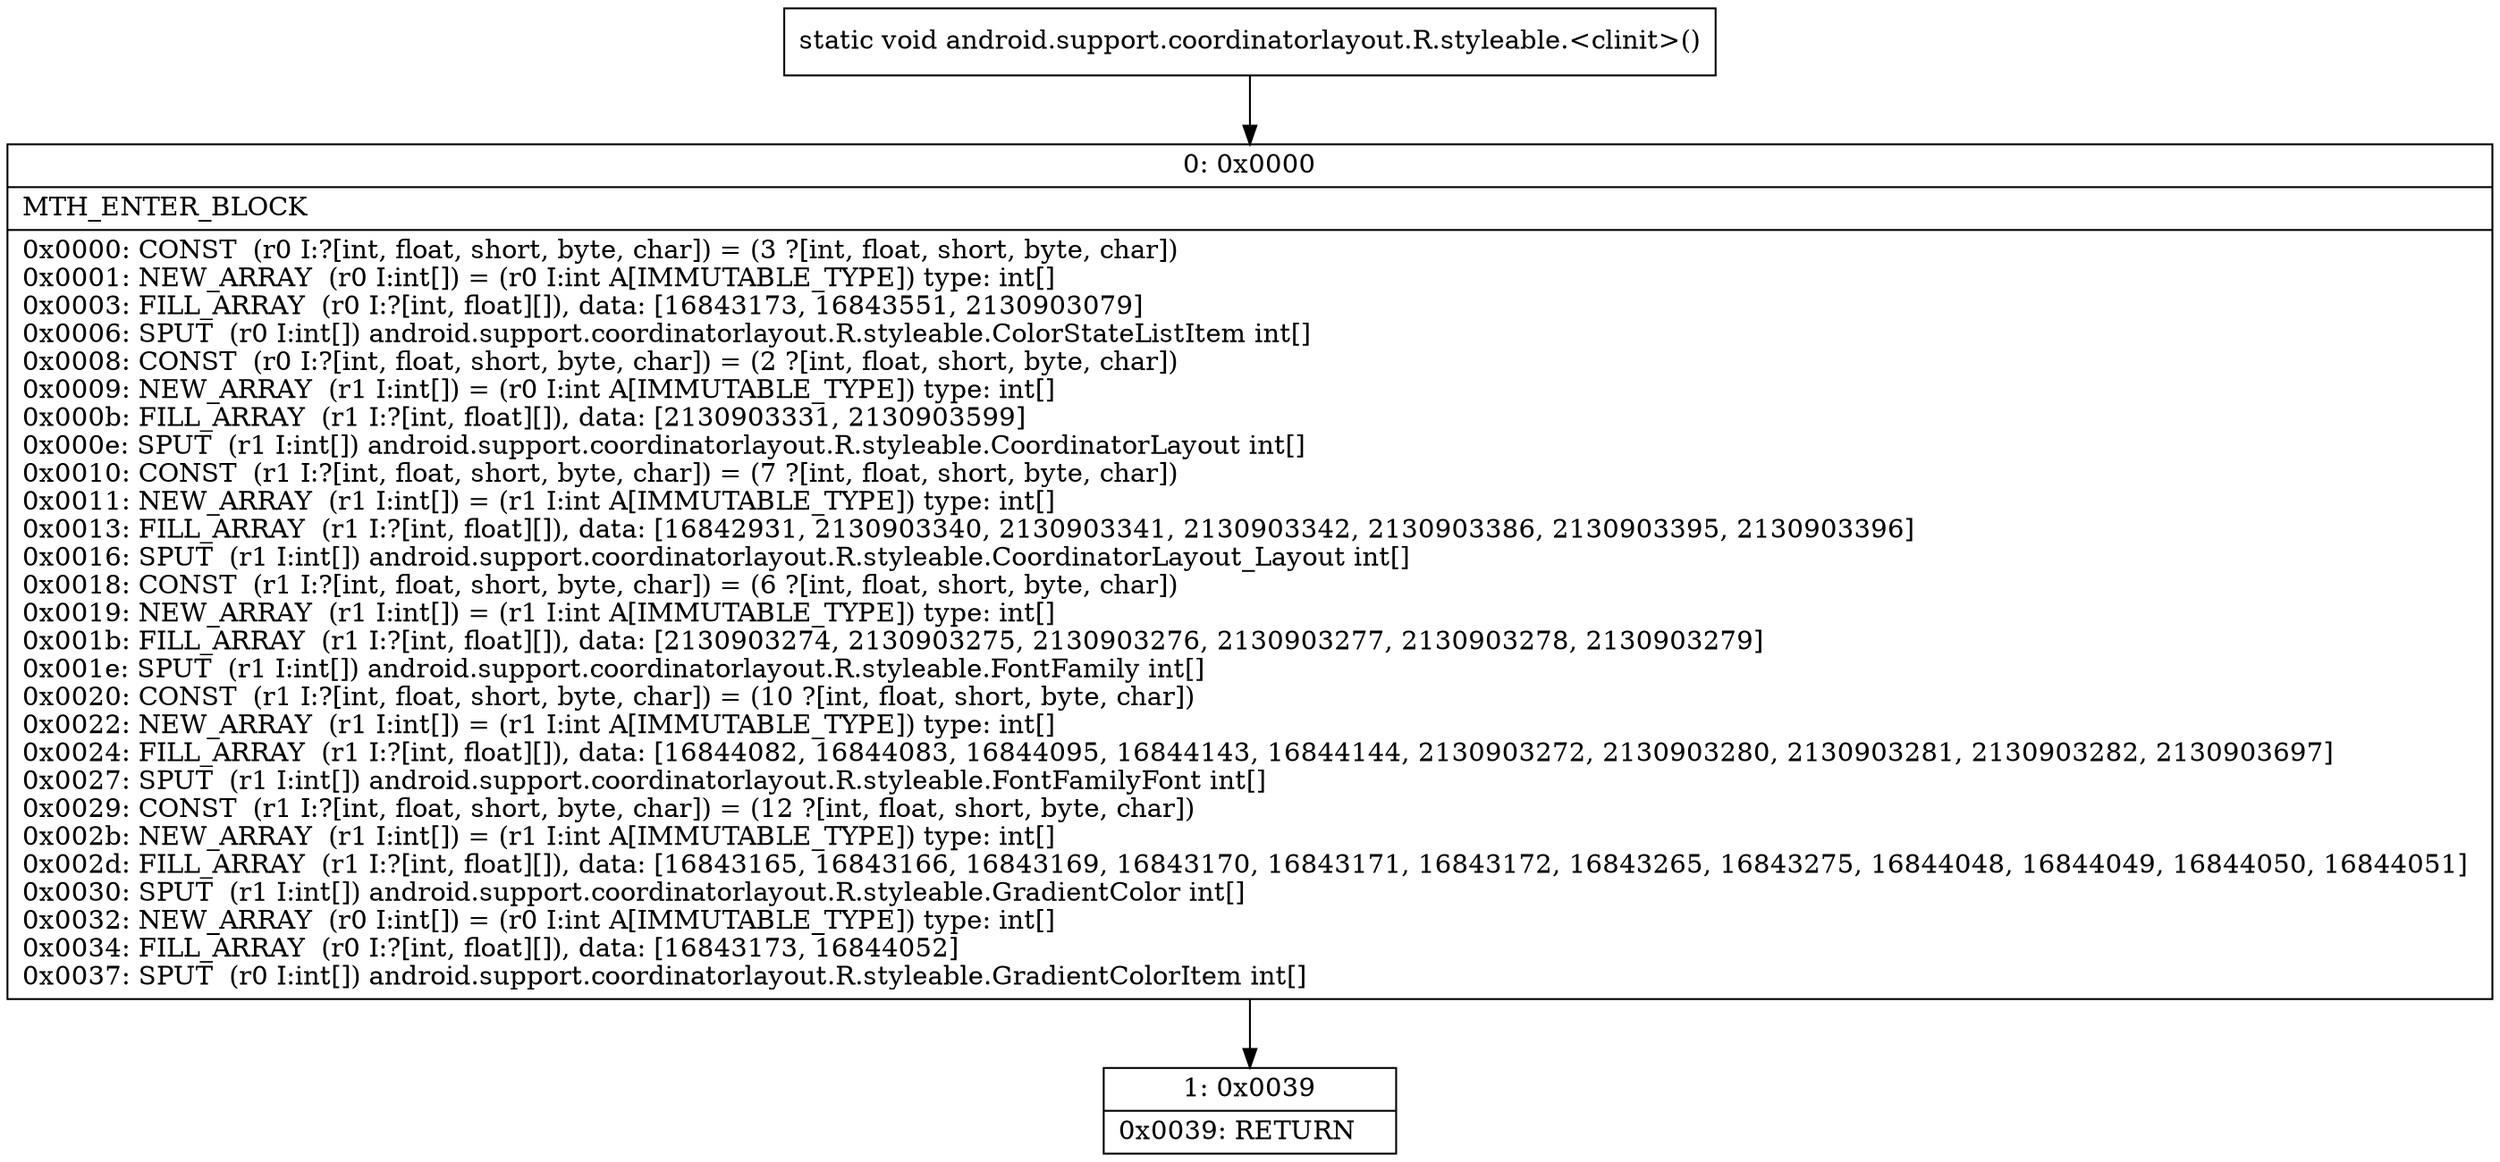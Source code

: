 digraph "CFG forandroid.support.coordinatorlayout.R.styleable.\<clinit\>()V" {
Node_0 [shape=record,label="{0\:\ 0x0000|MTH_ENTER_BLOCK\l|0x0000: CONST  (r0 I:?[int, float, short, byte, char]) = (3 ?[int, float, short, byte, char]) \l0x0001: NEW_ARRAY  (r0 I:int[]) = (r0 I:int A[IMMUTABLE_TYPE]) type: int[] \l0x0003: FILL_ARRAY  (r0 I:?[int, float][]), data: [16843173, 16843551, 2130903079] \l0x0006: SPUT  (r0 I:int[]) android.support.coordinatorlayout.R.styleable.ColorStateListItem int[] \l0x0008: CONST  (r0 I:?[int, float, short, byte, char]) = (2 ?[int, float, short, byte, char]) \l0x0009: NEW_ARRAY  (r1 I:int[]) = (r0 I:int A[IMMUTABLE_TYPE]) type: int[] \l0x000b: FILL_ARRAY  (r1 I:?[int, float][]), data: [2130903331, 2130903599] \l0x000e: SPUT  (r1 I:int[]) android.support.coordinatorlayout.R.styleable.CoordinatorLayout int[] \l0x0010: CONST  (r1 I:?[int, float, short, byte, char]) = (7 ?[int, float, short, byte, char]) \l0x0011: NEW_ARRAY  (r1 I:int[]) = (r1 I:int A[IMMUTABLE_TYPE]) type: int[] \l0x0013: FILL_ARRAY  (r1 I:?[int, float][]), data: [16842931, 2130903340, 2130903341, 2130903342, 2130903386, 2130903395, 2130903396] \l0x0016: SPUT  (r1 I:int[]) android.support.coordinatorlayout.R.styleable.CoordinatorLayout_Layout int[] \l0x0018: CONST  (r1 I:?[int, float, short, byte, char]) = (6 ?[int, float, short, byte, char]) \l0x0019: NEW_ARRAY  (r1 I:int[]) = (r1 I:int A[IMMUTABLE_TYPE]) type: int[] \l0x001b: FILL_ARRAY  (r1 I:?[int, float][]), data: [2130903274, 2130903275, 2130903276, 2130903277, 2130903278, 2130903279] \l0x001e: SPUT  (r1 I:int[]) android.support.coordinatorlayout.R.styleable.FontFamily int[] \l0x0020: CONST  (r1 I:?[int, float, short, byte, char]) = (10 ?[int, float, short, byte, char]) \l0x0022: NEW_ARRAY  (r1 I:int[]) = (r1 I:int A[IMMUTABLE_TYPE]) type: int[] \l0x0024: FILL_ARRAY  (r1 I:?[int, float][]), data: [16844082, 16844083, 16844095, 16844143, 16844144, 2130903272, 2130903280, 2130903281, 2130903282, 2130903697] \l0x0027: SPUT  (r1 I:int[]) android.support.coordinatorlayout.R.styleable.FontFamilyFont int[] \l0x0029: CONST  (r1 I:?[int, float, short, byte, char]) = (12 ?[int, float, short, byte, char]) \l0x002b: NEW_ARRAY  (r1 I:int[]) = (r1 I:int A[IMMUTABLE_TYPE]) type: int[] \l0x002d: FILL_ARRAY  (r1 I:?[int, float][]), data: [16843165, 16843166, 16843169, 16843170, 16843171, 16843172, 16843265, 16843275, 16844048, 16844049, 16844050, 16844051] \l0x0030: SPUT  (r1 I:int[]) android.support.coordinatorlayout.R.styleable.GradientColor int[] \l0x0032: NEW_ARRAY  (r0 I:int[]) = (r0 I:int A[IMMUTABLE_TYPE]) type: int[] \l0x0034: FILL_ARRAY  (r0 I:?[int, float][]), data: [16843173, 16844052] \l0x0037: SPUT  (r0 I:int[]) android.support.coordinatorlayout.R.styleable.GradientColorItem int[] \l}"];
Node_1 [shape=record,label="{1\:\ 0x0039|0x0039: RETURN   \l}"];
MethodNode[shape=record,label="{static void android.support.coordinatorlayout.R.styleable.\<clinit\>() }"];
MethodNode -> Node_0;
Node_0 -> Node_1;
}

